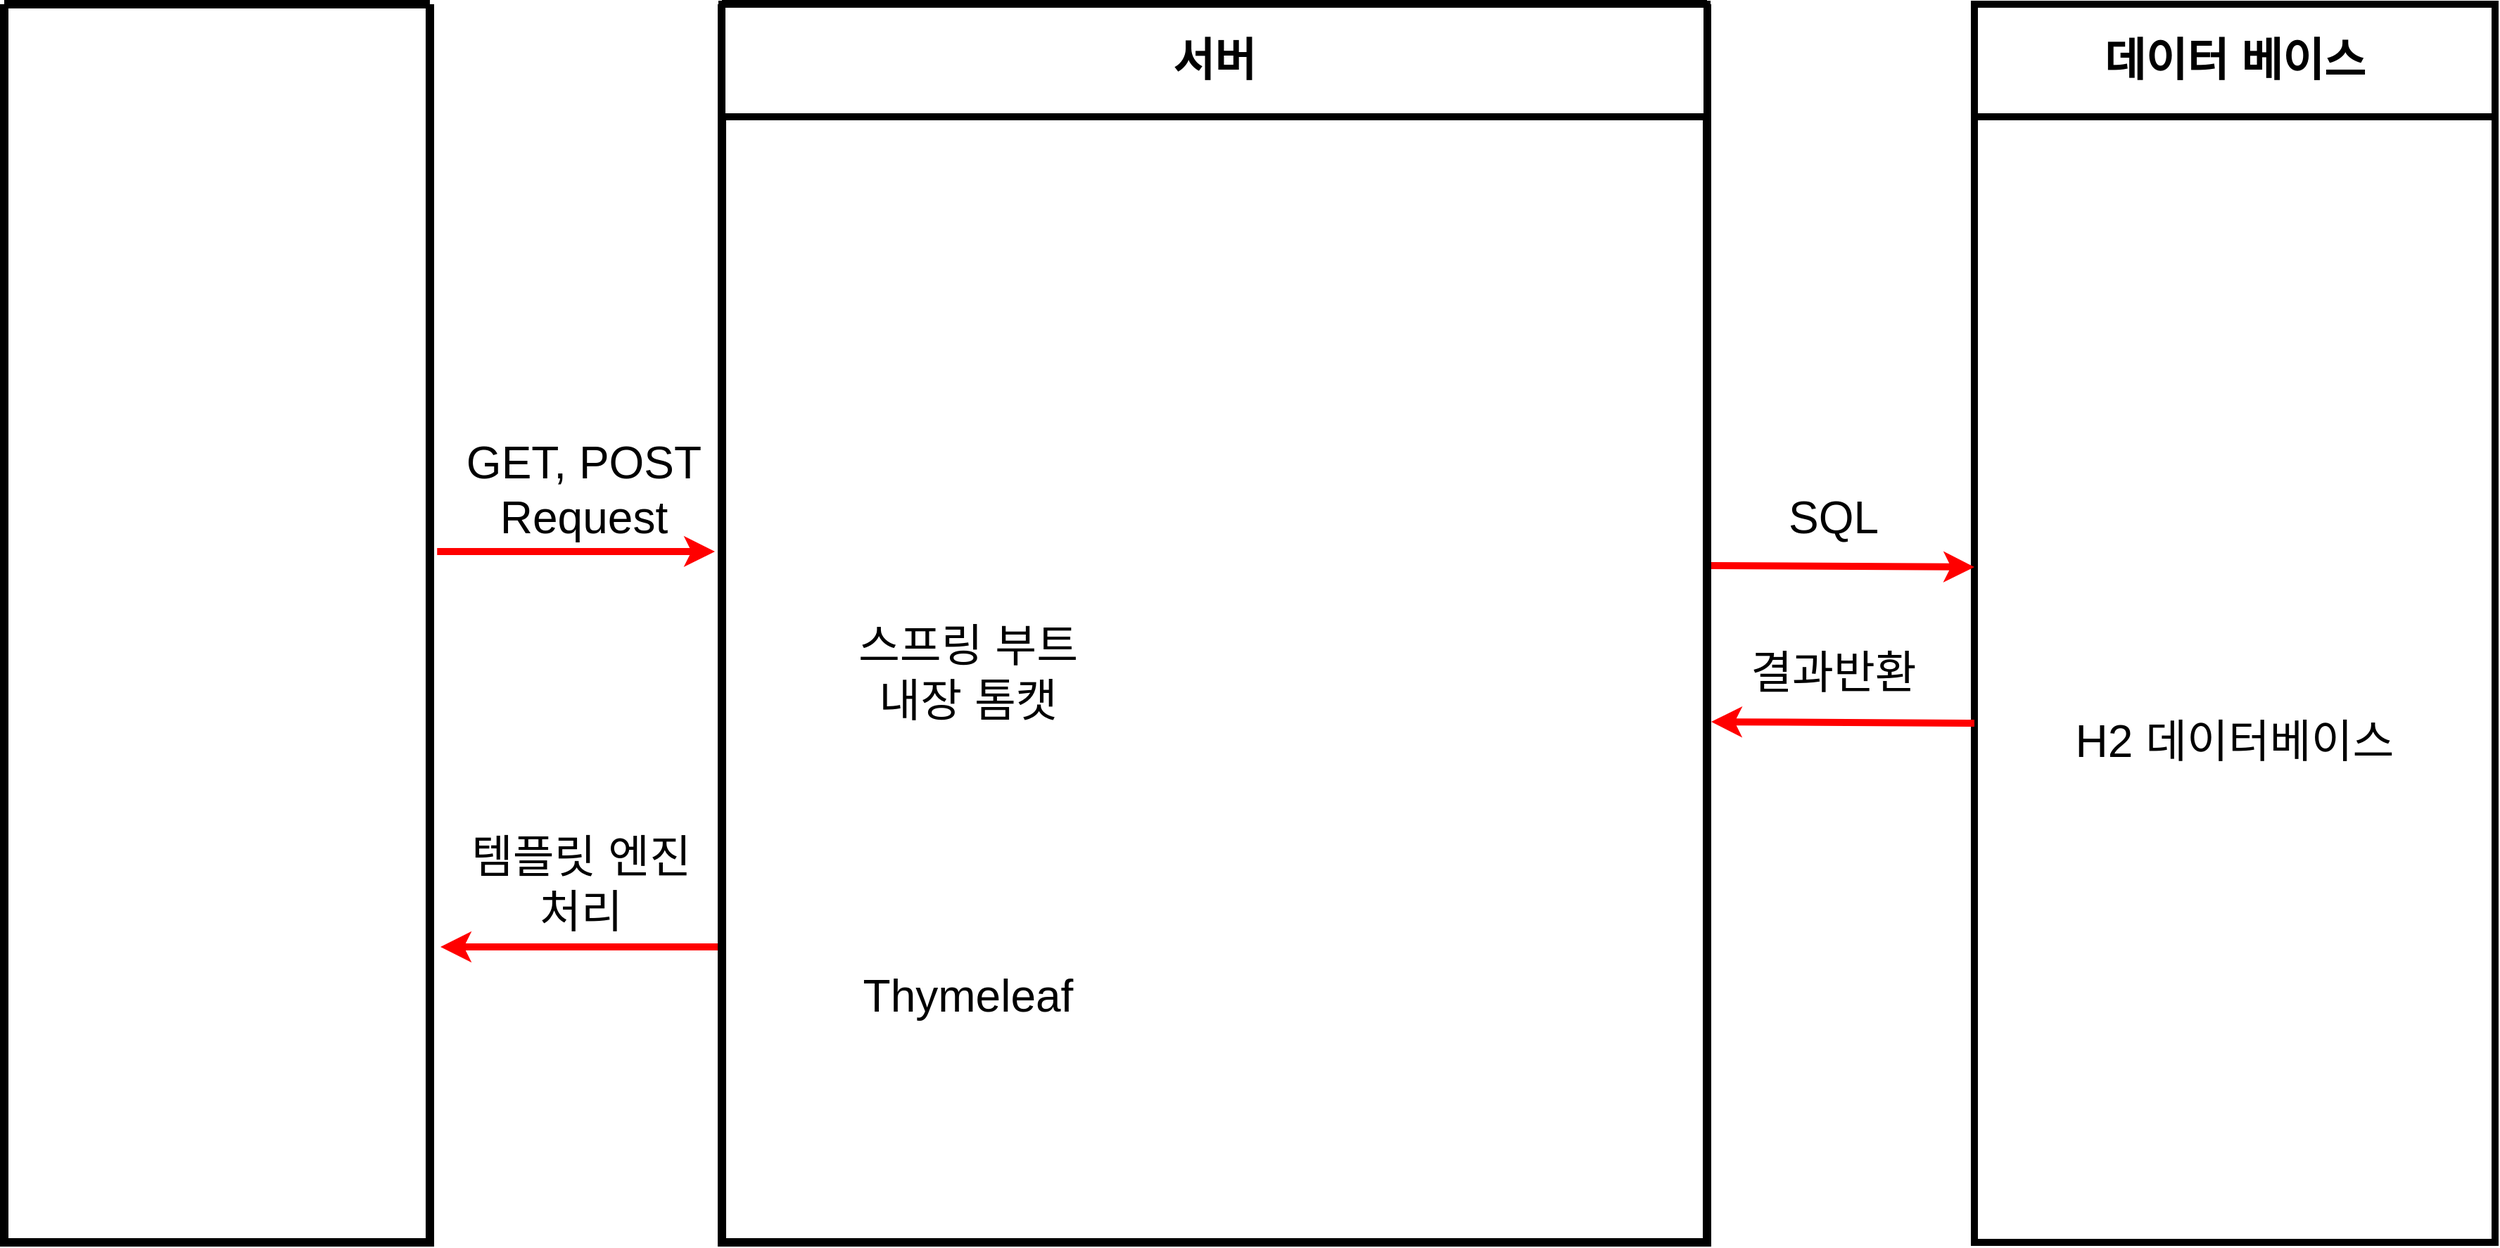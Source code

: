 <mxfile version="24.0.7" type="github">
  <diagram name="페이지-1" id="tjgAfjmDA4C24se_uthZ">
    <mxGraphModel dx="3695" dy="2729" grid="1" gridSize="10" guides="1" tooltips="1" connect="1" arrows="1" fold="1" page="1" pageScale="1" pageWidth="827" pageHeight="1169" math="0" shadow="0">
      <root>
        <mxCell id="0" />
        <mxCell id="1" parent="0" />
        <mxCell id="g2qkWimIBLFewqdkklXv-18" value="&lt;div&gt;GET, POST&lt;/div&gt;Request" style="text;html=1;align=center;verticalAlign=middle;whiteSpace=wrap;rounded=0;fontSize=32;" parent="1" vertex="1">
          <mxGeometry x="-27.52" y="90" width="220" height="30" as="geometry" />
        </mxCell>
        <mxCell id="g2qkWimIBLFewqdkklXv-20" value="SQL" style="text;html=1;align=center;verticalAlign=middle;whiteSpace=wrap;rounded=0;fontSize=32;" parent="1" vertex="1">
          <mxGeometry x="860" y="110" width="220" height="30" as="geometry" />
        </mxCell>
        <mxCell id="g2qkWimIBLFewqdkklXv-29" value="" style="swimlane;startSize=0;strokeWidth=6;" parent="1" vertex="1">
          <mxGeometry x="-330" y="-240" width="302.48" height="880" as="geometry" />
        </mxCell>
        <mxCell id="g2qkWimIBLFewqdkklXv-22" value="" style="shape=image;verticalLabelPosition=bottom;labelBackgroundColor=default;verticalAlign=top;aspect=fixed;imageAspect=0;image=https://cdn-icons-png.flaticon.com/512/1979/1979209.png;" parent="g2qkWimIBLFewqdkklXv-29" vertex="1">
          <mxGeometry x="83.37" y="302.13" width="135.75" height="135.75" as="geometry" />
        </mxCell>
        <mxCell id="g2qkWimIBLFewqdkklXv-31" value="" style="endArrow=classic;html=1;rounded=0;exitX=1.017;exitY=0.442;exitDx=0;exitDy=0;exitPerimeter=0;strokeWidth=5;fillColor=#f8cecc;strokeColor=#ff0000;" parent="1" edge="1" source="g2qkWimIBLFewqdkklXv-29">
          <mxGeometry width="50" height="50" relative="1" as="geometry">
            <mxPoint x="2.357" y="148.57" as="sourcePoint" />
            <mxPoint x="175" y="148.97" as="targetPoint" />
          </mxGeometry>
        </mxCell>
        <mxCell id="g2qkWimIBLFewqdkklXv-32" value="" style="endArrow=classic;html=1;rounded=0;exitX=-0.005;exitY=0.716;exitDx=0;exitDy=0;exitPerimeter=0;strokeWidth=5;fillColor=#f8cecc;gradientColor=#ea6b66;strokeColor=#FF0000;" parent="1" edge="1">
          <mxGeometry width="50" height="50" relative="1" as="geometry">
            <mxPoint x="181.008" y="430.0" as="sourcePoint" />
            <mxPoint x="-20" y="430" as="targetPoint" />
          </mxGeometry>
        </mxCell>
        <mxCell id="g2qkWimIBLFewqdkklXv-33" value="템플릿 엔진&lt;div&gt;처리&lt;/div&gt;" style="text;html=1;align=center;verticalAlign=middle;whiteSpace=wrap;rounded=0;fontSize=32;" parent="1" vertex="1">
          <mxGeometry x="-30.0" y="370" width="220" height="30" as="geometry" />
        </mxCell>
        <mxCell id="g2qkWimIBLFewqdkklXv-38" value="" style="swimlane;startSize=0;strokeWidth=6;" parent="1" vertex="1">
          <mxGeometry x="180" y="-240" width="700" height="880" as="geometry" />
        </mxCell>
        <mxCell id="g2qkWimIBLFewqdkklXv-13" value="라이브러리" style="text;html=1;align=center;verticalAlign=middle;whiteSpace=wrap;rounded=0;fontSize=32;" parent="g2qkWimIBLFewqdkklXv-38" vertex="1">
          <mxGeometry x="77.36" y="40" width="220" height="30" as="geometry" />
        </mxCell>
        <mxCell id="g2qkWimIBLFewqdkklXv-12" value="" style="shape=image;verticalLabelPosition=bottom;labelBackgroundColor=default;verticalAlign=top;aspect=fixed;imageAspect=0;image=https://upload.wikimedia.org/wikipedia/commons/f/fe/Apache_Tomcat_logo.svg;" parent="g2qkWimIBLFewqdkklXv-38" vertex="1">
          <mxGeometry x="73.96" y="289.5" width="202.08" height="144" as="geometry" />
        </mxCell>
        <mxCell id="g2qkWimIBLFewqdkklXv-10" value="스프링 부트&lt;div&gt;내장 톰캣&lt;/div&gt;" style="text;html=1;align=center;verticalAlign=middle;whiteSpace=wrap;rounded=0;fontSize=32;" parent="g2qkWimIBLFewqdkklXv-38" vertex="1">
          <mxGeometry x="65" y="460" width="220" height="30" as="geometry" />
        </mxCell>
        <mxCell id="g2qkWimIBLFewqdkklXv-4" value="" style="shape=image;verticalLabelPosition=bottom;labelBackgroundColor=default;verticalAlign=top;aspect=fixed;imageAspect=0;image=https://www.thymeleaf.org/images/thymeleaf.png;" parent="g2qkWimIBLFewqdkklXv-38" vertex="1">
          <mxGeometry x="108.63" y="540" width="132.74" height="133" as="geometry" />
        </mxCell>
        <mxCell id="g2qkWimIBLFewqdkklXv-9" value="Thymeleaf" style="text;html=1;align=center;verticalAlign=middle;whiteSpace=wrap;rounded=0;fontSize=32;" parent="g2qkWimIBLFewqdkklXv-38" vertex="1">
          <mxGeometry x="65.0" y="690" width="220" height="30" as="geometry" />
        </mxCell>
        <mxCell id="JKNfnwJQXMPEYO5FA9ll-2" value="&lt;font style=&quot;font-size: 32px;&quot;&gt;서버&lt;/font&gt;" style="swimlane;whiteSpace=wrap;html=1;startSize=80;strokeWidth=5;" vertex="1" parent="1">
          <mxGeometry x="180" y="-240" width="700" height="880" as="geometry" />
        </mxCell>
        <mxCell id="g2qkWimIBLFewqdkklXv-2" value="" style="shape=image;verticalLabelPosition=bottom;labelBackgroundColor=default;verticalAlign=top;aspect=fixed;imageAspect=0;image=https://velog.velcdn.com/images/linger0310/post/4476b077-5c7e-4ac9-af2e-756363b14294/%EC%8A%A4%ED%94%84%EB%A7%81.png;" parent="JKNfnwJQXMPEYO5FA9ll-2" vertex="1">
          <mxGeometry x="211.91" y="80" width="276.19" height="145" as="geometry" />
        </mxCell>
        <mxCell id="JKNfnwJQXMPEYO5FA9ll-16" value="" style="shape=image;verticalLabelPosition=bottom;labelBackgroundColor=default;verticalAlign=top;aspect=fixed;imageAspect=0;image=https://velog.velcdn.com/images/kimmin1kk/post/8433ffbc-197d-43fa-958e-c1f780c4bca3/image.png;" vertex="1" parent="JKNfnwJQXMPEYO5FA9ll-2">
          <mxGeometry x="320" y="339.48" width="358.6" height="201.03" as="geometry" />
        </mxCell>
        <mxCell id="JKNfnwJQXMPEYO5FA9ll-14" value="&lt;font style=&quot;font-size: 32px;&quot;&gt;데이터 베이스&lt;/font&gt;" style="swimlane;whiteSpace=wrap;html=1;strokeWidth=5;startSize=80;" vertex="1" parent="1">
          <mxGeometry x="1070" y="-240" width="370" height="880" as="geometry" />
        </mxCell>
        <mxCell id="g2qkWimIBLFewqdkklXv-1" value="" style="shape=image;verticalLabelPosition=bottom;labelBackgroundColor=default;verticalAlign=top;aspect=fixed;imageAspect=0;image=https://velog.velcdn.com/images/pak4184/post/49d37a62-b4f3-4432-8326-7d2c3059543d/image.svg;" parent="JKNfnwJQXMPEYO5FA9ll-14" vertex="1">
          <mxGeometry x="121" y="350" width="114" height="114" as="geometry" />
        </mxCell>
        <mxCell id="g2qkWimIBLFewqdkklXv-11" value="H2 데이터베이스" style="text;html=1;align=center;verticalAlign=middle;whiteSpace=wrap;rounded=0;fontSize=32;" parent="JKNfnwJQXMPEYO5FA9ll-14" vertex="1">
          <mxGeometry x="55" y="508.5" width="260" height="30" as="geometry" />
        </mxCell>
        <mxCell id="JKNfnwJQXMPEYO5FA9ll-18" value="" style="endArrow=classic;html=1;rounded=0;exitX=1.017;exitY=0.442;exitDx=0;exitDy=0;exitPerimeter=0;strokeWidth=5;fillColor=#f8cecc;strokeColor=#ff0000;" edge="1" parent="1">
          <mxGeometry width="50" height="50" relative="1" as="geometry">
            <mxPoint x="883" y="159" as="sourcePoint" />
            <mxPoint x="1070" y="160" as="targetPoint" />
          </mxGeometry>
        </mxCell>
        <mxCell id="JKNfnwJQXMPEYO5FA9ll-19" value="" style="endArrow=none;html=1;rounded=0;exitX=1.017;exitY=0.442;exitDx=0;exitDy=0;exitPerimeter=0;strokeWidth=5;fillColor=#f8cecc;strokeColor=#ff0000;startArrow=classic;startFill=1;endFill=0;" edge="1" parent="1">
          <mxGeometry width="50" height="50" relative="1" as="geometry">
            <mxPoint x="883" y="270" as="sourcePoint" />
            <mxPoint x="1070" y="271" as="targetPoint" />
          </mxGeometry>
        </mxCell>
        <mxCell id="JKNfnwJQXMPEYO5FA9ll-20" value="결과반환" style="text;html=1;align=center;verticalAlign=middle;whiteSpace=wrap;rounded=0;fontSize=32;" vertex="1" parent="1">
          <mxGeometry x="860" y="220" width="220" height="30" as="geometry" />
        </mxCell>
      </root>
    </mxGraphModel>
  </diagram>
</mxfile>
